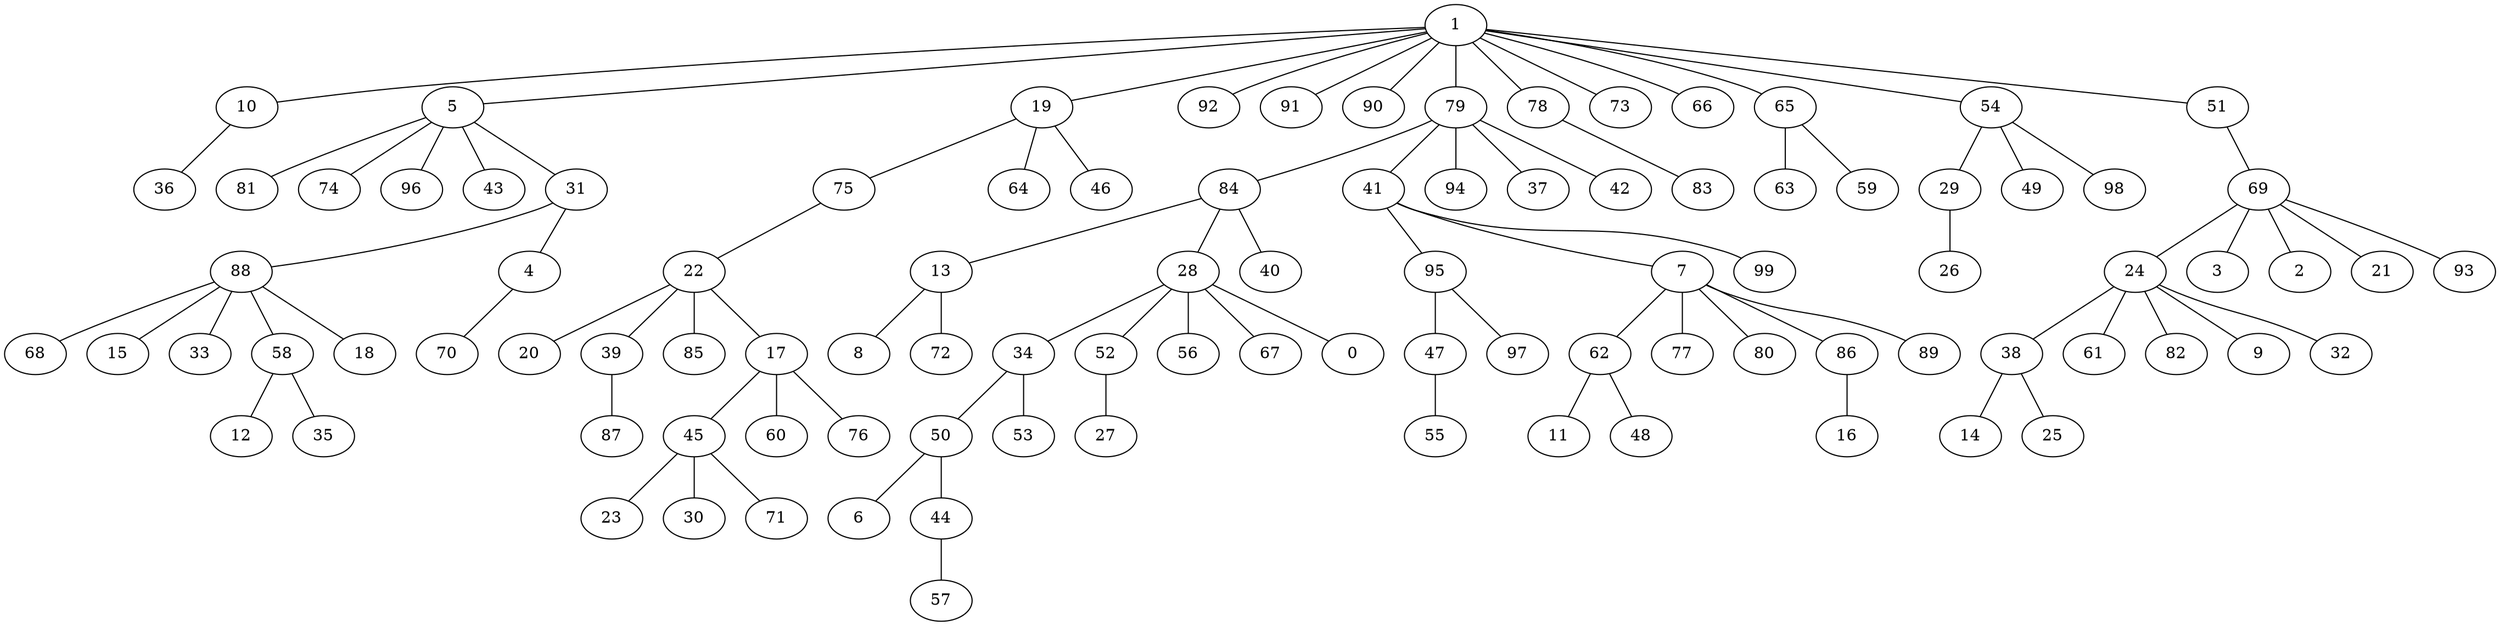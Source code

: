 graph{
   10 -- 36;
   22 -- 20;
   22 -- 39;
   22 -- 85;
   5 -- 81;
   19 -- 75;
   24 -- 38;
   5 -- 74;
   5 -- 96;
   24 -- 61;
   5 -- 43;
   5 -- 31;
   24 -- 82;
   19 -- 64;
   84 -- 13;
   1 -- 92;
   24 -- 9;
   1 -- 91;
   24 -- 32;
   1 -- 90;
   95 -- 47;
   1 -- 79;
   95 -- 97;
   19 -- 46;
   1 -- 78;
   41 -- 7;
   7 -- 62;
   88 -- 68;
   1 -- 73;
   7 -- 77;
   88 -- 15;
   1 -- 66;
   7 -- 80;
   88 -- 33;
   1 -- 65;
   7 -- 86;
   7 -- 89;
   1 -- 54;
   88 -- 58;
   28 -- 34;
   1 -- 51;
   84 -- 40;
   88 -- 18;
   28 -- 52;
   1 -- 19;
   84 -- 28;
   28 -- 56;
   1 -- 10;
   28 -- 67;
   41 -- 99;
   28 -- 0;
   1 -- 5;
   41 -- 95;
   13 -- 8;
   29 -- 26;
   50 -- 6;
   69 -- 3;
   50 -- 44;
   69 -- 2;
   45 -- 23;
   69 -- 21;
   45 -- 30;
   69 -- 93;
   45 -- 71;
   69 -- 24;
   52 -- 27;
   75 -- 22;
   34 -- 53;
   31 -- 4;
   34 -- 50;
   31 -- 88;
   86 -- 16;
   79 -- 94;
   62 -- 11;
   79 -- 84;
   62 -- 48;
   79 -- 37;
   47 -- 55;
   79 -- 42;
   38 -- 14;
   79 -- 41;
   38 -- 25;
   78 -- 83;
   39 -- 87;
   65 -- 63;
   65 -- 59;
   17 -- 60;
   54 -- 49;
   54 -- 29;
   58 -- 12;
   54 -- 98;
   58 -- 35;
   17 -- 45;
   51 -- 69;
   4 -- 70;
   44 -- 57;
   13 -- 72;
   22 -- 17;
   17 -- 76;
}
